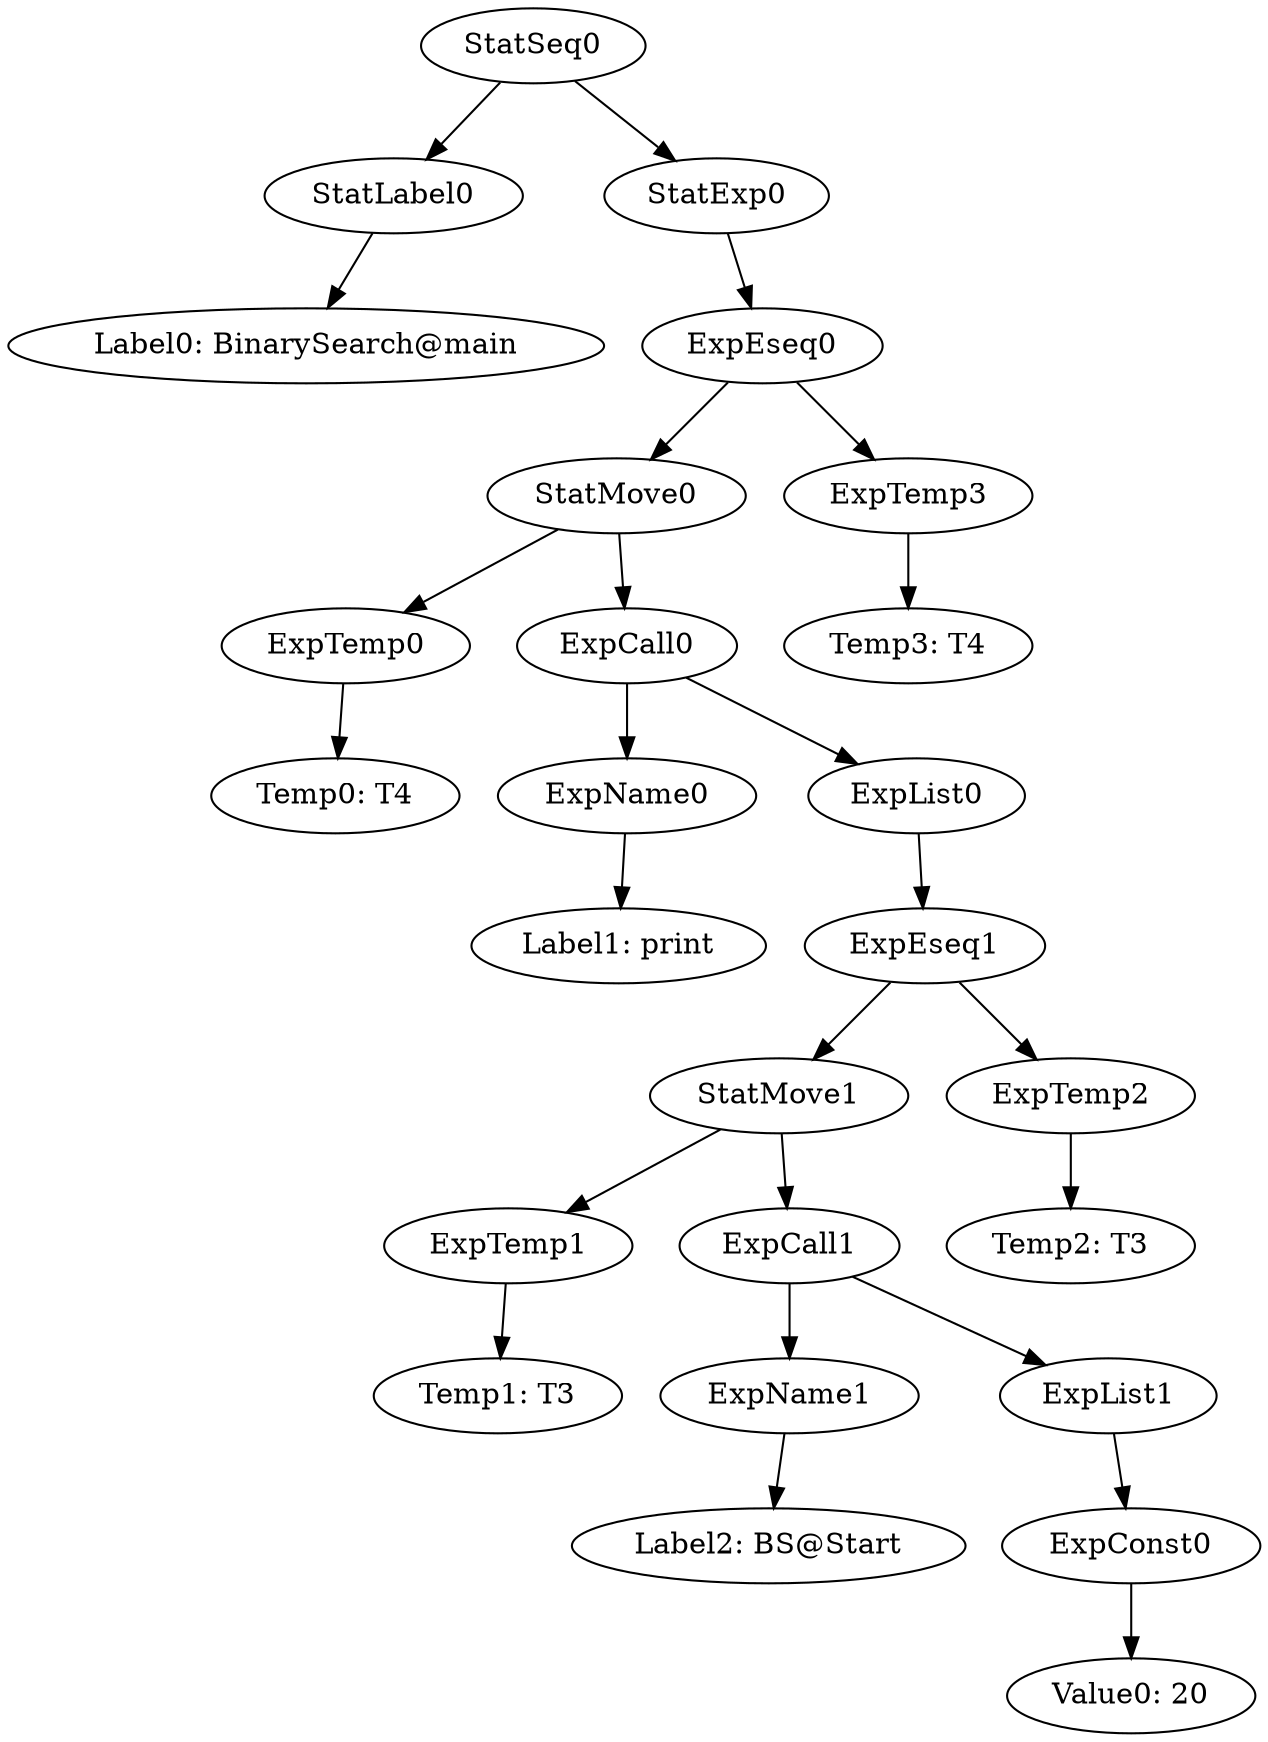 digraph {
	ordering = out;
	ExpEseq0 -> StatMove0;
	ExpEseq0 -> ExpTemp3;
	ExpTemp2 -> "Temp2: T3";
	ExpEseq1 -> StatMove1;
	ExpEseq1 -> ExpTemp2;
	ExpConst0 -> "Value0: 20";
	StatMove0 -> ExpTemp0;
	StatMove0 -> ExpCall0;
	ExpList0 -> ExpEseq1;
	ExpCall1 -> ExpName1;
	ExpCall1 -> ExpList1;
	StatExp0 -> ExpEseq0;
	ExpTemp0 -> "Temp0: T4";
	ExpTemp3 -> "Temp3: T4";
	StatSeq0 -> StatLabel0;
	StatSeq0 -> StatExp0;
	StatLabel0 -> "Label0: BinarySearch@main";
	ExpName0 -> "Label1: print";
	ExpCall0 -> ExpName0;
	ExpCall0 -> ExpList0;
	ExpTemp1 -> "Temp1: T3";
	ExpList1 -> ExpConst0;
	StatMove1 -> ExpTemp1;
	StatMove1 -> ExpCall1;
	ExpName1 -> "Label2: BS@Start";
}


